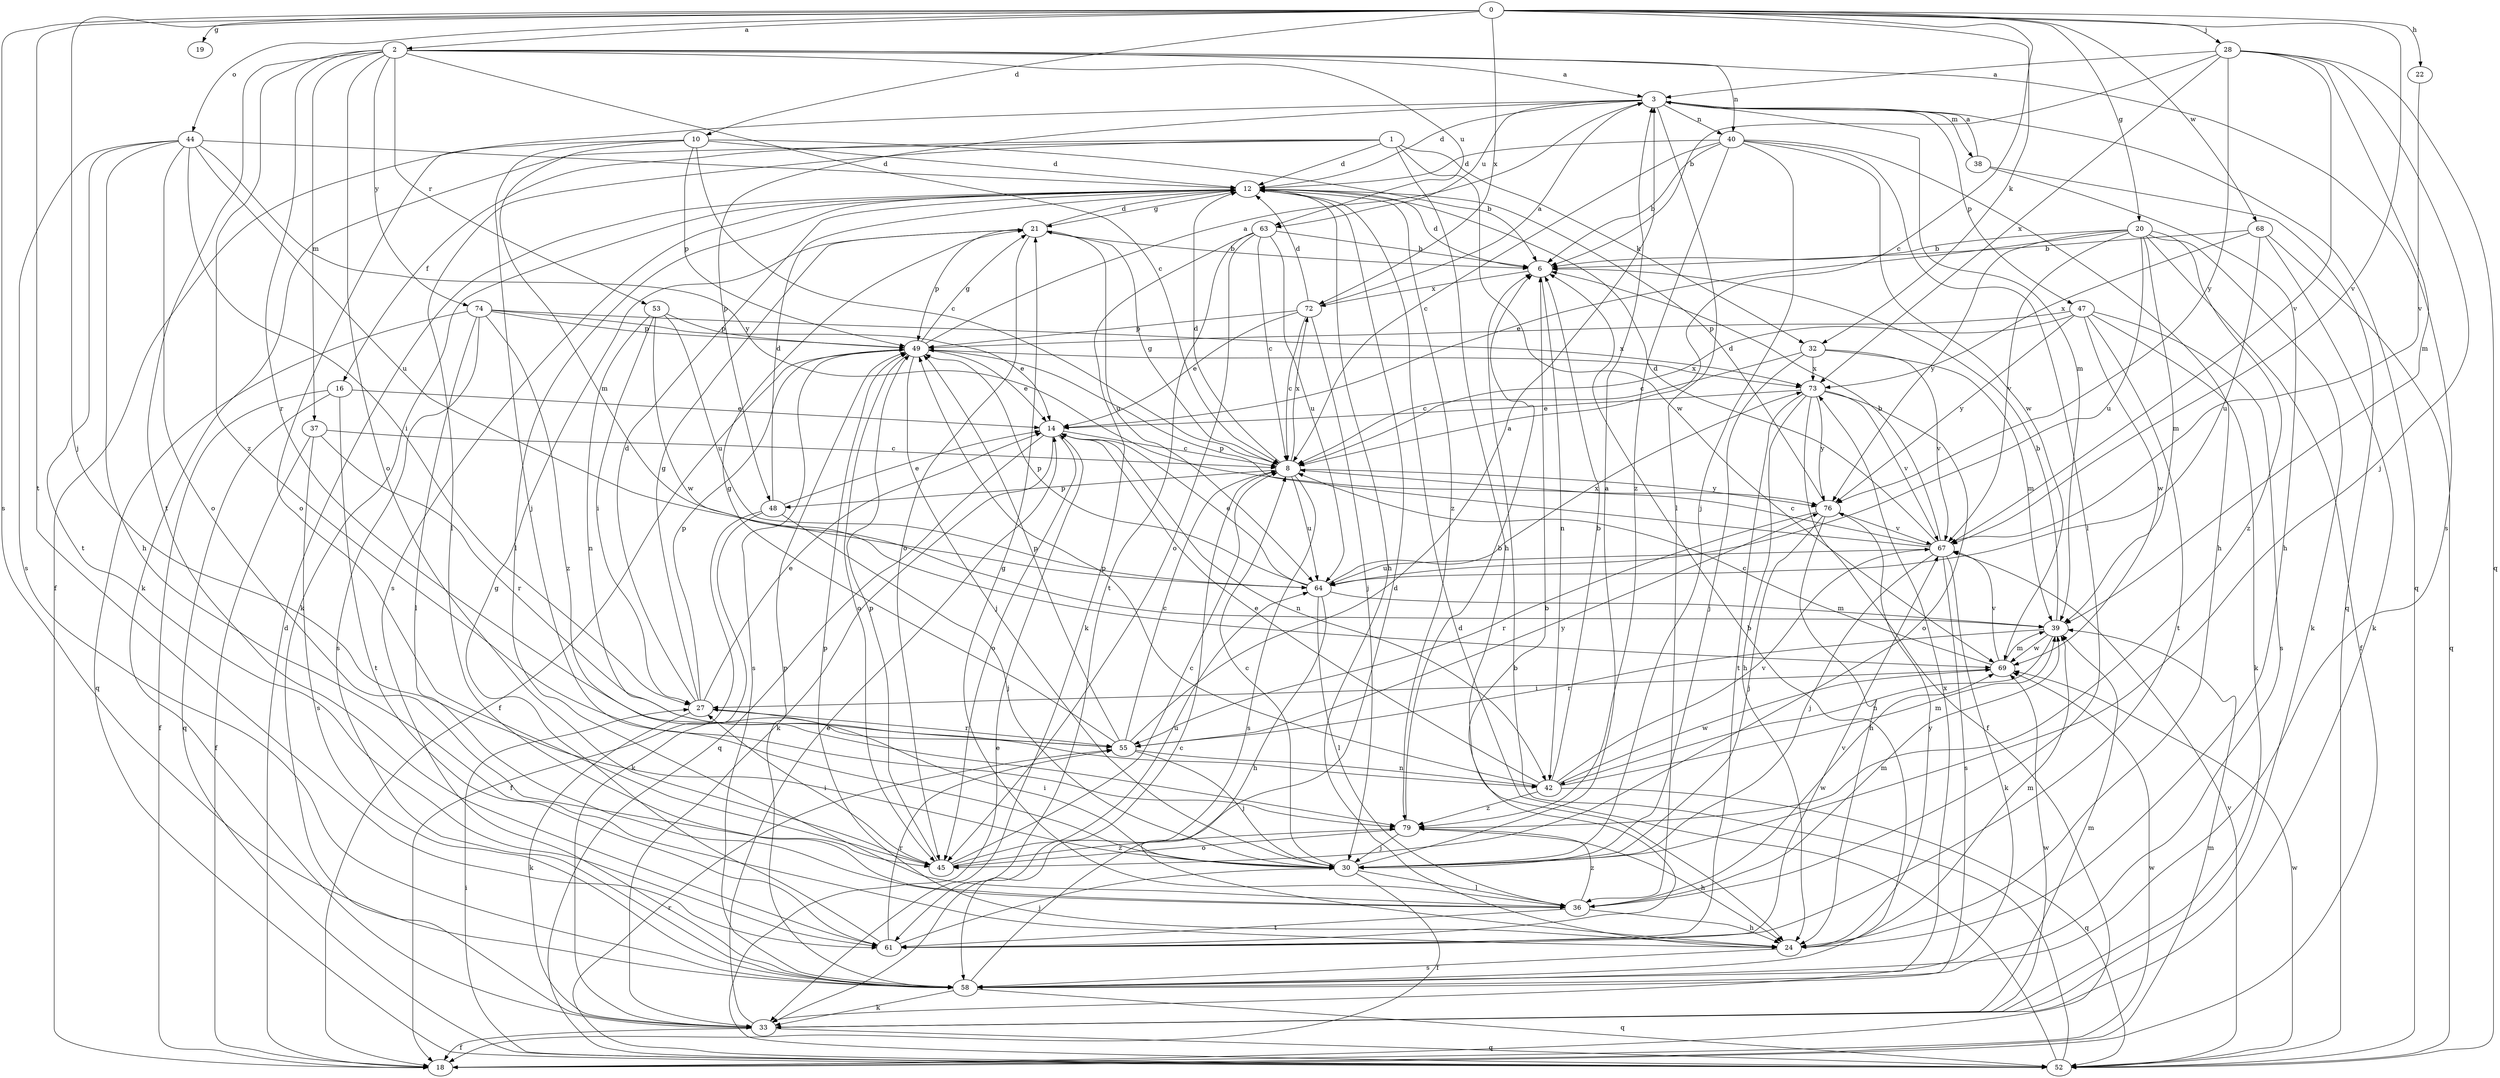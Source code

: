 strict digraph  {
0;
1;
2;
3;
6;
8;
10;
12;
14;
16;
18;
19;
20;
21;
22;
24;
27;
28;
30;
32;
33;
36;
37;
38;
39;
40;
42;
44;
45;
47;
48;
49;
52;
53;
55;
58;
61;
63;
64;
67;
68;
69;
72;
73;
74;
76;
79;
0 -> 2  [label=a];
0 -> 8  [label=c];
0 -> 10  [label=d];
0 -> 19  [label=g];
0 -> 20  [label=g];
0 -> 22  [label=h];
0 -> 28  [label=j];
0 -> 30  [label=j];
0 -> 32  [label=k];
0 -> 44  [label=o];
0 -> 58  [label=s];
0 -> 61  [label=t];
0 -> 67  [label=v];
0 -> 68  [label=w];
0 -> 72  [label=x];
1 -> 12  [label=d];
1 -> 16  [label=f];
1 -> 24  [label=h];
1 -> 32  [label=k];
1 -> 33  [label=k];
1 -> 36  [label=l];
1 -> 69  [label=w];
2 -> 3  [label=a];
2 -> 8  [label=c];
2 -> 37  [label=m];
2 -> 40  [label=n];
2 -> 45  [label=o];
2 -> 53  [label=r];
2 -> 55  [label=r];
2 -> 58  [label=s];
2 -> 61  [label=t];
2 -> 63  [label=u];
2 -> 74  [label=y];
2 -> 79  [label=z];
3 -> 12  [label=d];
3 -> 18  [label=f];
3 -> 36  [label=l];
3 -> 38  [label=m];
3 -> 39  [label=m];
3 -> 40  [label=n];
3 -> 47  [label=p];
3 -> 48  [label=p];
3 -> 52  [label=q];
3 -> 63  [label=u];
6 -> 12  [label=d];
6 -> 42  [label=n];
6 -> 72  [label=x];
8 -> 12  [label=d];
8 -> 21  [label=g];
8 -> 48  [label=p];
8 -> 58  [label=s];
8 -> 64  [label=u];
8 -> 72  [label=x];
8 -> 76  [label=y];
10 -> 6  [label=b];
10 -> 8  [label=c];
10 -> 12  [label=d];
10 -> 30  [label=j];
10 -> 39  [label=m];
10 -> 45  [label=o];
10 -> 49  [label=p];
12 -> 21  [label=g];
12 -> 24  [label=h];
12 -> 33  [label=k];
12 -> 36  [label=l];
12 -> 58  [label=s];
12 -> 79  [label=z];
14 -> 8  [label=c];
14 -> 33  [label=k];
14 -> 42  [label=n];
14 -> 45  [label=o];
14 -> 52  [label=q];
16 -> 14  [label=e];
16 -> 18  [label=f];
16 -> 52  [label=q];
16 -> 61  [label=t];
18 -> 12  [label=d];
18 -> 39  [label=m];
18 -> 69  [label=w];
20 -> 6  [label=b];
20 -> 14  [label=e];
20 -> 18  [label=f];
20 -> 33  [label=k];
20 -> 39  [label=m];
20 -> 64  [label=u];
20 -> 67  [label=v];
20 -> 76  [label=y];
20 -> 79  [label=z];
21 -> 6  [label=b];
21 -> 12  [label=d];
21 -> 45  [label=o];
21 -> 49  [label=p];
21 -> 64  [label=u];
22 -> 67  [label=v];
24 -> 39  [label=m];
24 -> 49  [label=p];
24 -> 58  [label=s];
24 -> 76  [label=y];
27 -> 12  [label=d];
27 -> 14  [label=e];
27 -> 21  [label=g];
27 -> 33  [label=k];
27 -> 49  [label=p];
27 -> 55  [label=r];
28 -> 3  [label=a];
28 -> 6  [label=b];
28 -> 30  [label=j];
28 -> 39  [label=m];
28 -> 52  [label=q];
28 -> 67  [label=v];
28 -> 73  [label=x];
28 -> 76  [label=y];
30 -> 3  [label=a];
30 -> 8  [label=c];
30 -> 18  [label=f];
30 -> 27  [label=i];
30 -> 36  [label=l];
32 -> 8  [label=c];
32 -> 30  [label=j];
32 -> 39  [label=m];
32 -> 67  [label=v];
32 -> 73  [label=x];
33 -> 8  [label=c];
33 -> 14  [label=e];
33 -> 18  [label=f];
33 -> 39  [label=m];
33 -> 52  [label=q];
33 -> 69  [label=w];
36 -> 21  [label=g];
36 -> 24  [label=h];
36 -> 39  [label=m];
36 -> 61  [label=t];
36 -> 69  [label=w];
36 -> 79  [label=z];
37 -> 8  [label=c];
37 -> 18  [label=f];
37 -> 55  [label=r];
37 -> 58  [label=s];
38 -> 3  [label=a];
38 -> 24  [label=h];
38 -> 52  [label=q];
39 -> 6  [label=b];
39 -> 42  [label=n];
39 -> 55  [label=r];
39 -> 69  [label=w];
40 -> 6  [label=b];
40 -> 8  [label=c];
40 -> 12  [label=d];
40 -> 24  [label=h];
40 -> 30  [label=j];
40 -> 36  [label=l];
40 -> 69  [label=w];
40 -> 79  [label=z];
42 -> 6  [label=b];
42 -> 14  [label=e];
42 -> 39  [label=m];
42 -> 49  [label=p];
42 -> 52  [label=q];
42 -> 67  [label=v];
42 -> 69  [label=w];
42 -> 79  [label=z];
44 -> 12  [label=d];
44 -> 24  [label=h];
44 -> 27  [label=i];
44 -> 45  [label=o];
44 -> 58  [label=s];
44 -> 61  [label=t];
44 -> 64  [label=u];
44 -> 76  [label=y];
45 -> 8  [label=c];
45 -> 27  [label=i];
45 -> 49  [label=p];
45 -> 64  [label=u];
45 -> 79  [label=z];
47 -> 8  [label=c];
47 -> 33  [label=k];
47 -> 49  [label=p];
47 -> 58  [label=s];
47 -> 61  [label=t];
47 -> 69  [label=w];
47 -> 76  [label=y];
48 -> 12  [label=d];
48 -> 14  [label=e];
48 -> 18  [label=f];
48 -> 30  [label=j];
48 -> 33  [label=k];
49 -> 3  [label=a];
49 -> 14  [label=e];
49 -> 18  [label=f];
49 -> 21  [label=g];
49 -> 30  [label=j];
49 -> 45  [label=o];
49 -> 58  [label=s];
49 -> 73  [label=x];
52 -> 6  [label=b];
52 -> 12  [label=d];
52 -> 14  [label=e];
52 -> 27  [label=i];
52 -> 55  [label=r];
52 -> 67  [label=v];
52 -> 69  [label=w];
53 -> 27  [label=i];
53 -> 42  [label=n];
53 -> 49  [label=p];
53 -> 64  [label=u];
53 -> 69  [label=w];
55 -> 3  [label=a];
55 -> 8  [label=c];
55 -> 21  [label=g];
55 -> 30  [label=j];
55 -> 42  [label=n];
55 -> 49  [label=p];
55 -> 76  [label=y];
58 -> 6  [label=b];
58 -> 12  [label=d];
58 -> 33  [label=k];
58 -> 49  [label=p];
58 -> 52  [label=q];
58 -> 73  [label=x];
61 -> 6  [label=b];
61 -> 21  [label=g];
61 -> 30  [label=j];
61 -> 55  [label=r];
61 -> 67  [label=v];
63 -> 6  [label=b];
63 -> 8  [label=c];
63 -> 33  [label=k];
63 -> 45  [label=o];
63 -> 61  [label=t];
63 -> 64  [label=u];
64 -> 14  [label=e];
64 -> 24  [label=h];
64 -> 36  [label=l];
64 -> 39  [label=m];
64 -> 49  [label=p];
64 -> 73  [label=x];
67 -> 6  [label=b];
67 -> 8  [label=c];
67 -> 12  [label=d];
67 -> 30  [label=j];
67 -> 33  [label=k];
67 -> 49  [label=p];
67 -> 58  [label=s];
67 -> 64  [label=u];
68 -> 6  [label=b];
68 -> 33  [label=k];
68 -> 52  [label=q];
68 -> 64  [label=u];
68 -> 73  [label=x];
69 -> 8  [label=c];
69 -> 27  [label=i];
69 -> 39  [label=m];
69 -> 67  [label=v];
72 -> 3  [label=a];
72 -> 8  [label=c];
72 -> 12  [label=d];
72 -> 14  [label=e];
72 -> 30  [label=j];
72 -> 49  [label=p];
73 -> 14  [label=e];
73 -> 18  [label=f];
73 -> 24  [label=h];
73 -> 45  [label=o];
73 -> 61  [label=t];
73 -> 67  [label=v];
73 -> 76  [label=y];
74 -> 14  [label=e];
74 -> 36  [label=l];
74 -> 49  [label=p];
74 -> 52  [label=q];
74 -> 58  [label=s];
74 -> 73  [label=x];
74 -> 79  [label=z];
76 -> 12  [label=d];
76 -> 24  [label=h];
76 -> 30  [label=j];
76 -> 55  [label=r];
76 -> 67  [label=v];
79 -> 6  [label=b];
79 -> 24  [label=h];
79 -> 30  [label=j];
79 -> 45  [label=o];
}

